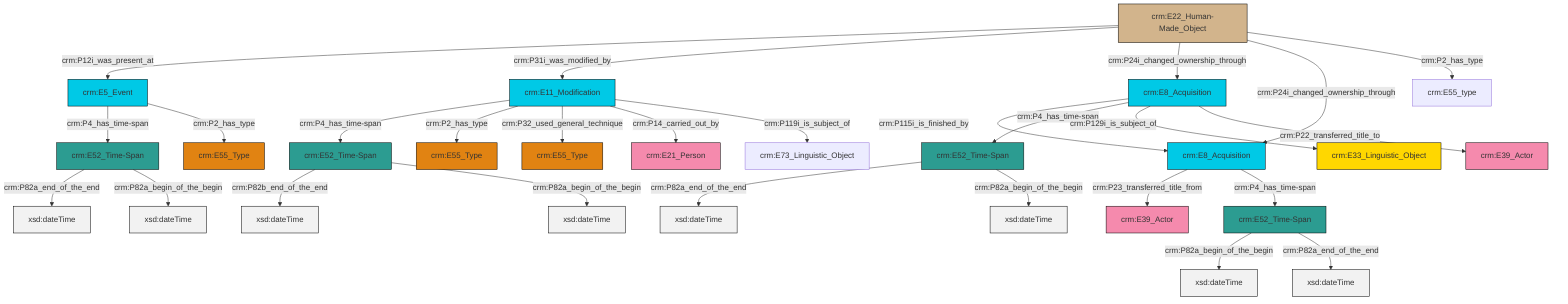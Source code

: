 graph TD
classDef Literal fill:#f2f2f2,stroke:#000000;
classDef CRM_Entity fill:#FFFFFF,stroke:#000000;
classDef Temporal_Entity fill:#00C9E6, stroke:#000000;
classDef Type fill:#E18312, stroke:#000000;
classDef Time-Span fill:#2C9C91, stroke:#000000;
classDef Appellation fill:#FFEB7F, stroke:#000000;
classDef Place fill:#008836, stroke:#000000;
classDef Persistent_Item fill:#B266B2, stroke:#000000;
classDef Conceptual_Object fill:#FFD700, stroke:#000000;
classDef Physical_Thing fill:#D2B48C, stroke:#000000;
classDef Actor fill:#f58aad, stroke:#000000;
classDef PC_Classes fill:#4ce600, stroke:#000000;
classDef Multi fill:#cccccc,stroke:#000000;

0["crm:E22_Human-Made_Object"]:::Physical_Thing -->|crm:P12i_was_present_at| 1["crm:E5_Event"]:::Temporal_Entity
2["crm:E52_Time-Span"]:::Time-Span -->|crm:P82b_end_of_the_end| 3[xsd:dateTime]:::Literal
6["crm:E52_Time-Span"]:::Time-Span -->|crm:P82a_end_of_the_end| 7[xsd:dateTime]:::Literal
8["crm:E52_Time-Span"]:::Time-Span -->|crm:P82a_end_of_the_end| 9[xsd:dateTime]:::Literal
10["crm:E11_Modification"]:::Temporal_Entity -->|crm:P4_has_time-span| 2["crm:E52_Time-Span"]:::Time-Span
15["crm:E8_Acquisition"]:::Temporal_Entity -->|crm:P23_transferred_title_from| 16["crm:E39_Actor"]:::Actor
0["crm:E22_Human-Made_Object"]:::Physical_Thing -->|crm:P31i_was_modified_by| 10["crm:E11_Modification"]:::Temporal_Entity
17["crm:E8_Acquisition"]:::Temporal_Entity -->|crm:P115i_is_finished_by| 15["crm:E8_Acquisition"]:::Temporal_Entity
0["crm:E22_Human-Made_Object"]:::Physical_Thing -->|crm:P24i_changed_ownership_through| 17["crm:E8_Acquisition"]:::Temporal_Entity
2["crm:E52_Time-Span"]:::Time-Span -->|crm:P82a_begin_of_the_begin| 21[xsd:dateTime]:::Literal
10["crm:E11_Modification"]:::Temporal_Entity -->|crm:P2_has_type| 22["crm:E55_Type"]:::Type
6["crm:E52_Time-Span"]:::Time-Span -->|crm:P82a_begin_of_the_begin| 24[xsd:dateTime]:::Literal
17["crm:E8_Acquisition"]:::Temporal_Entity -->|crm:P4_has_time-span| 6["crm:E52_Time-Span"]:::Time-Span
25["crm:E52_Time-Span"]:::Time-Span -->|crm:P82a_begin_of_the_begin| 26[xsd:dateTime]:::Literal
8["crm:E52_Time-Span"]:::Time-Span -->|crm:P82a_begin_of_the_begin| 28[xsd:dateTime]:::Literal
10["crm:E11_Modification"]:::Temporal_Entity -->|crm:P32_used_general_technique| 29["crm:E55_Type"]:::Type
10["crm:E11_Modification"]:::Temporal_Entity -->|crm:P14_carried_out_by| 4["crm:E21_Person"]:::Actor
10["crm:E11_Modification"]:::Temporal_Entity -->|crm:P119i_is_subject_of| 32["crm:E73_Linguistic_Object"]:::Default
1["crm:E5_Event"]:::Temporal_Entity -->|crm:P4_has_time-span| 8["crm:E52_Time-Span"]:::Time-Span
17["crm:E8_Acquisition"]:::Temporal_Entity -->|crm:P129i_is_subject_of| 30["crm:E33_Linguistic_Object"]:::Conceptual_Object
1["crm:E5_Event"]:::Temporal_Entity -->|crm:P2_has_type| 35["crm:E55_Type"]:::Type
25["crm:E52_Time-Span"]:::Time-Span -->|crm:P82a_end_of_the_end| 39[xsd:dateTime]:::Literal
0["crm:E22_Human-Made_Object"]:::Physical_Thing -->|crm:P24i_changed_ownership_through| 15["crm:E8_Acquisition"]:::Temporal_Entity
17["crm:E8_Acquisition"]:::Temporal_Entity -->|crm:P22_transferred_title_to| 11["crm:E39_Actor"]:::Actor
15["crm:E8_Acquisition"]:::Temporal_Entity -->|crm:P4_has_time-span| 25["crm:E52_Time-Span"]:::Time-Span
0["crm:E22_Human-Made_Object"]:::Physical_Thing -->|crm:P2_has_type| 19["crm:E55_type"]:::Default
